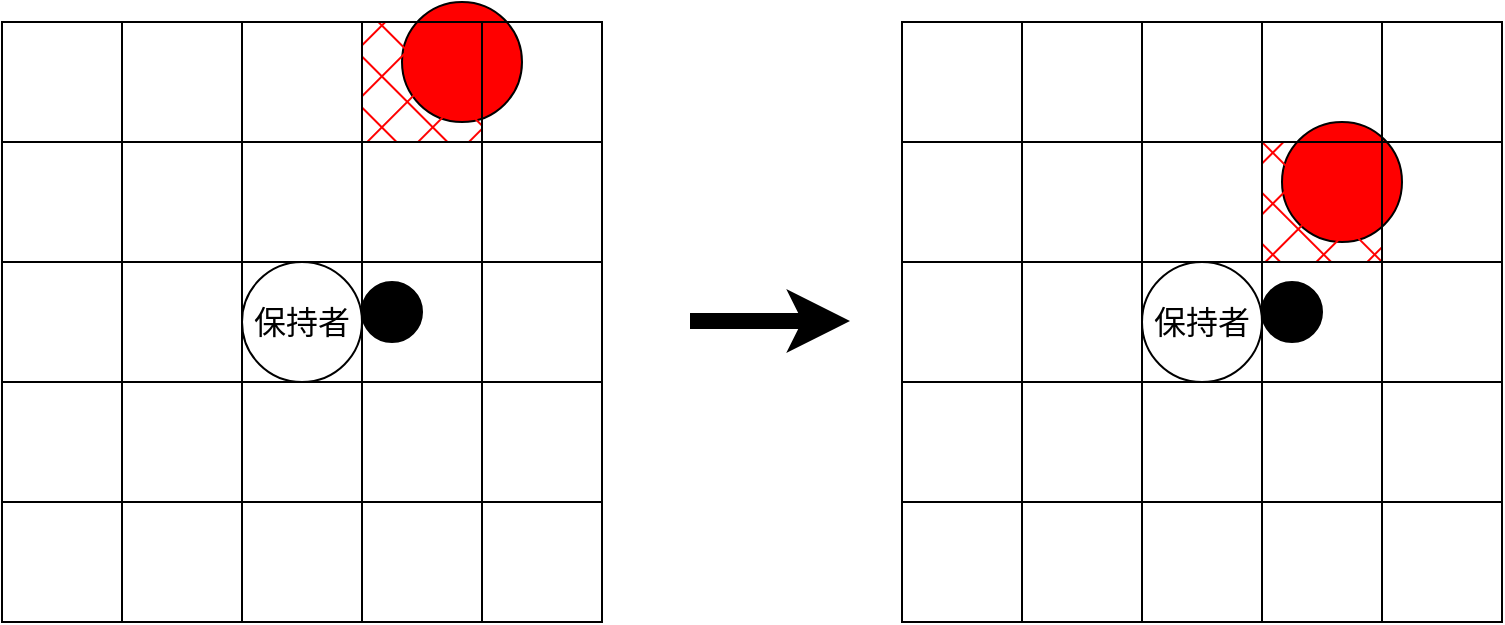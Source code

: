 <mxfile version="20.5.1" type="github">
  <diagram id="RNrVNuhjxLBRC23HDkbe" name="ページ1">
    <mxGraphModel dx="1185" dy="608" grid="1" gridSize="10" guides="1" tooltips="1" connect="1" arrows="1" fold="1" page="1" pageScale="1" pageWidth="827" pageHeight="1169" math="0" shadow="0">
      <root>
        <mxCell id="0" />
        <mxCell id="1" parent="0" />
        <mxCell id="s_BG81dDCD-SERmxrYUa-1" value="&lt;font style=&quot;font-size: 16px;&quot;&gt;保持者&lt;/font&gt;" style="ellipse;whiteSpace=wrap;html=1;aspect=fixed;" vertex="1" parent="1">
          <mxGeometry x="150" y="350" width="60" height="60" as="geometry" />
        </mxCell>
        <mxCell id="s_BG81dDCD-SERmxrYUa-17" value="" style="ellipse;whiteSpace=wrap;html=1;aspect=fixed;fillColor=#F00;" vertex="1" parent="1">
          <mxGeometry x="230" y="220" width="60" height="60" as="geometry" />
        </mxCell>
        <mxCell id="s_BG81dDCD-SERmxrYUa-18" value="" style="ellipse;whiteSpace=wrap;html=1;aspect=fixed;fontSize=16;fillColor=#000;" vertex="1" parent="1">
          <mxGeometry x="210" y="360" width="30" height="30" as="geometry" />
        </mxCell>
        <mxCell id="s_BG81dDCD-SERmxrYUa-130" value="" style="group" vertex="1" connectable="0" parent="1">
          <mxGeometry x="30" y="230" width="300" height="300" as="geometry" />
        </mxCell>
        <mxCell id="s_BG81dDCD-SERmxrYUa-131" value="" style="rounded=0;whiteSpace=wrap;html=1;fillColor=none;" vertex="1" parent="s_BG81dDCD-SERmxrYUa-130">
          <mxGeometry x="120" y="60" width="60" height="60" as="geometry" />
        </mxCell>
        <mxCell id="s_BG81dDCD-SERmxrYUa-132" value="" style="rounded=0;whiteSpace=wrap;html=1;fillColor=none;fillStyle=cross-hatch;" vertex="1" parent="s_BG81dDCD-SERmxrYUa-130">
          <mxGeometry x="60" y="60" width="60" height="60" as="geometry" />
        </mxCell>
        <mxCell id="s_BG81dDCD-SERmxrYUa-133" value="" style="rounded=0;whiteSpace=wrap;html=1;fillColor=none;" vertex="1" parent="s_BG81dDCD-SERmxrYUa-130">
          <mxGeometry x="180" y="60" width="60" height="60" as="geometry" />
        </mxCell>
        <mxCell id="s_BG81dDCD-SERmxrYUa-134" value="" style="rounded=0;whiteSpace=wrap;html=1;fillColor=none;" vertex="1" parent="s_BG81dDCD-SERmxrYUa-130">
          <mxGeometry x="180" y="120" width="60" height="60" as="geometry" />
        </mxCell>
        <mxCell id="s_BG81dDCD-SERmxrYUa-135" value="" style="rounded=0;whiteSpace=wrap;html=1;fillColor=none;" vertex="1" parent="s_BG81dDCD-SERmxrYUa-130">
          <mxGeometry x="120" y="120" width="60" height="60" as="geometry" />
        </mxCell>
        <mxCell id="s_BG81dDCD-SERmxrYUa-136" value="" style="rounded=0;whiteSpace=wrap;html=1;fillColor=none;" vertex="1" parent="s_BG81dDCD-SERmxrYUa-130">
          <mxGeometry x="60" y="120" width="60" height="60" as="geometry" />
        </mxCell>
        <mxCell id="s_BG81dDCD-SERmxrYUa-137" value="" style="rounded=0;whiteSpace=wrap;html=1;fillColor=none;" vertex="1" parent="s_BG81dDCD-SERmxrYUa-130">
          <mxGeometry x="60" y="180" width="60" height="60" as="geometry" />
        </mxCell>
        <mxCell id="s_BG81dDCD-SERmxrYUa-138" value="" style="rounded=0;whiteSpace=wrap;html=1;fillColor=none;" vertex="1" parent="s_BG81dDCD-SERmxrYUa-130">
          <mxGeometry x="120" y="180" width="60" height="60" as="geometry" />
        </mxCell>
        <mxCell id="s_BG81dDCD-SERmxrYUa-139" value="" style="rounded=0;whiteSpace=wrap;html=1;fillColor=none;" vertex="1" parent="s_BG81dDCD-SERmxrYUa-130">
          <mxGeometry x="180" y="180" width="60" height="60" as="geometry" />
        </mxCell>
        <mxCell id="s_BG81dDCD-SERmxrYUa-140" value="" style="rounded=0;whiteSpace=wrap;html=1;fillColor=none;fillStyle=cross-hatch;" vertex="1" parent="s_BG81dDCD-SERmxrYUa-130">
          <mxGeometry x="240" y="180" width="60" height="60" as="geometry" />
        </mxCell>
        <mxCell id="s_BG81dDCD-SERmxrYUa-141" value="" style="rounded=0;whiteSpace=wrap;html=1;fillColor=none;fillStyle=cross-hatch;" vertex="1" parent="s_BG81dDCD-SERmxrYUa-130">
          <mxGeometry x="240" y="120" width="60" height="60" as="geometry" />
        </mxCell>
        <mxCell id="s_BG81dDCD-SERmxrYUa-142" value="" style="rounded=0;whiteSpace=wrap;html=1;fillColor=none;fillStyle=cross-hatch;" vertex="1" parent="s_BG81dDCD-SERmxrYUa-130">
          <mxGeometry x="240" y="60" width="60" height="60" as="geometry" />
        </mxCell>
        <mxCell id="s_BG81dDCD-SERmxrYUa-143" value="" style="rounded=0;whiteSpace=wrap;html=1;fillColor=none;fillStyle=cross-hatch;" vertex="1" parent="s_BG81dDCD-SERmxrYUa-130">
          <mxGeometry x="60" y="240" width="60" height="60" as="geometry" />
        </mxCell>
        <mxCell id="s_BG81dDCD-SERmxrYUa-144" value="" style="rounded=0;whiteSpace=wrap;html=1;fillColor=none;fillStyle=cross-hatch;" vertex="1" parent="s_BG81dDCD-SERmxrYUa-130">
          <mxGeometry x="120" y="240" width="60" height="60" as="geometry" />
        </mxCell>
        <mxCell id="s_BG81dDCD-SERmxrYUa-145" value="" style="rounded=0;whiteSpace=wrap;html=1;fillColor=none;fillStyle=cross-hatch;" vertex="1" parent="s_BG81dDCD-SERmxrYUa-130">
          <mxGeometry x="180" y="240" width="60" height="60" as="geometry" />
        </mxCell>
        <mxCell id="s_BG81dDCD-SERmxrYUa-146" value="" style="rounded=0;whiteSpace=wrap;html=1;fillColor=none;fillStyle=cross-hatch;" vertex="1" parent="s_BG81dDCD-SERmxrYUa-130">
          <mxGeometry y="60" width="60" height="60" as="geometry" />
        </mxCell>
        <mxCell id="s_BG81dDCD-SERmxrYUa-147" value="" style="rounded=0;whiteSpace=wrap;html=1;fillColor=none;fillStyle=cross-hatch;" vertex="1" parent="s_BG81dDCD-SERmxrYUa-130">
          <mxGeometry y="120" width="60" height="60" as="geometry" />
        </mxCell>
        <mxCell id="s_BG81dDCD-SERmxrYUa-148" value="" style="rounded=0;whiteSpace=wrap;html=1;fillColor=none;fillStyle=cross-hatch;" vertex="1" parent="s_BG81dDCD-SERmxrYUa-130">
          <mxGeometry y="180" width="60" height="60" as="geometry" />
        </mxCell>
        <mxCell id="s_BG81dDCD-SERmxrYUa-149" value="" style="rounded=0;whiteSpace=wrap;html=1;fillColor=#F00;fillStyle=cross-hatch;" vertex="1" parent="s_BG81dDCD-SERmxrYUa-130">
          <mxGeometry x="180" width="60" height="60" as="geometry" />
        </mxCell>
        <mxCell id="s_BG81dDCD-SERmxrYUa-150" value="" style="rounded=0;whiteSpace=wrap;html=1;fillColor=none;fillStyle=cross-hatch;" vertex="1" parent="s_BG81dDCD-SERmxrYUa-130">
          <mxGeometry x="120" width="60" height="60" as="geometry" />
        </mxCell>
        <mxCell id="s_BG81dDCD-SERmxrYUa-151" value="" style="rounded=0;whiteSpace=wrap;html=1;fillColor=none;fillStyle=cross-hatch;" vertex="1" parent="s_BG81dDCD-SERmxrYUa-130">
          <mxGeometry x="60" width="60" height="60" as="geometry" />
        </mxCell>
        <mxCell id="s_BG81dDCD-SERmxrYUa-152" value="" style="rounded=0;whiteSpace=wrap;html=1;fillColor=none;fillStyle=cross-hatch;" vertex="1" parent="s_BG81dDCD-SERmxrYUa-130">
          <mxGeometry x="240" width="60" height="60" as="geometry" />
        </mxCell>
        <mxCell id="s_BG81dDCD-SERmxrYUa-153" value="" style="rounded=0;whiteSpace=wrap;html=1;fillColor=none;fillStyle=cross-hatch;" vertex="1" parent="s_BG81dDCD-SERmxrYUa-130">
          <mxGeometry width="60" height="60" as="geometry" />
        </mxCell>
        <mxCell id="s_BG81dDCD-SERmxrYUa-154" value="" style="rounded=0;whiteSpace=wrap;html=1;fillColor=none;fillStyle=cross-hatch;" vertex="1" parent="s_BG81dDCD-SERmxrYUa-130">
          <mxGeometry y="240" width="60" height="60" as="geometry" />
        </mxCell>
        <mxCell id="s_BG81dDCD-SERmxrYUa-155" value="" style="rounded=0;whiteSpace=wrap;html=1;fillColor=none;fillStyle=cross-hatch;" vertex="1" parent="s_BG81dDCD-SERmxrYUa-130">
          <mxGeometry x="240" y="240" width="60" height="60" as="geometry" />
        </mxCell>
        <mxCell id="s_BG81dDCD-SERmxrYUa-179" value="&lt;font style=&quot;font-size: 16px;&quot;&gt;保持者&lt;/font&gt;" style="ellipse;whiteSpace=wrap;html=1;aspect=fixed;" vertex="1" parent="1">
          <mxGeometry x="600" y="350" width="60" height="60" as="geometry" />
        </mxCell>
        <mxCell id="s_BG81dDCD-SERmxrYUa-181" value="" style="ellipse;whiteSpace=wrap;html=1;aspect=fixed;fontSize=16;fillColor=#000;" vertex="1" parent="1">
          <mxGeometry x="660" y="360" width="30" height="30" as="geometry" />
        </mxCell>
        <mxCell id="s_BG81dDCD-SERmxrYUa-182" value="" style="group" vertex="1" connectable="0" parent="1">
          <mxGeometry x="480" y="230" width="300" height="300" as="geometry" />
        </mxCell>
        <mxCell id="s_BG81dDCD-SERmxrYUa-180" value="" style="ellipse;whiteSpace=wrap;html=1;aspect=fixed;fillColor=#F00;" vertex="1" parent="s_BG81dDCD-SERmxrYUa-182">
          <mxGeometry x="190" y="50" width="60" height="60" as="geometry" />
        </mxCell>
        <mxCell id="s_BG81dDCD-SERmxrYUa-183" value="" style="rounded=0;whiteSpace=wrap;html=1;fillColor=none;" vertex="1" parent="s_BG81dDCD-SERmxrYUa-182">
          <mxGeometry x="120" y="60" width="60" height="60" as="geometry" />
        </mxCell>
        <mxCell id="s_BG81dDCD-SERmxrYUa-184" value="" style="rounded=0;whiteSpace=wrap;html=1;fillColor=none;fillStyle=cross-hatch;" vertex="1" parent="s_BG81dDCD-SERmxrYUa-182">
          <mxGeometry x="60" y="60" width="60" height="60" as="geometry" />
        </mxCell>
        <mxCell id="s_BG81dDCD-SERmxrYUa-185" value="" style="rounded=0;whiteSpace=wrap;html=1;fillColor=#FF0000;fillStyle=cross-hatch;" vertex="1" parent="s_BG81dDCD-SERmxrYUa-182">
          <mxGeometry x="180" y="60" width="60" height="60" as="geometry" />
        </mxCell>
        <mxCell id="s_BG81dDCD-SERmxrYUa-186" value="" style="rounded=0;whiteSpace=wrap;html=1;fillColor=none;" vertex="1" parent="s_BG81dDCD-SERmxrYUa-182">
          <mxGeometry x="180" y="120" width="60" height="60" as="geometry" />
        </mxCell>
        <mxCell id="s_BG81dDCD-SERmxrYUa-187" value="" style="rounded=0;whiteSpace=wrap;html=1;fillColor=none;" vertex="1" parent="s_BG81dDCD-SERmxrYUa-182">
          <mxGeometry x="120" y="120" width="60" height="60" as="geometry" />
        </mxCell>
        <mxCell id="s_BG81dDCD-SERmxrYUa-188" value="" style="rounded=0;whiteSpace=wrap;html=1;fillColor=none;" vertex="1" parent="s_BG81dDCD-SERmxrYUa-182">
          <mxGeometry x="60" y="120" width="60" height="60" as="geometry" />
        </mxCell>
        <mxCell id="s_BG81dDCD-SERmxrYUa-189" value="" style="rounded=0;whiteSpace=wrap;html=1;fillColor=none;" vertex="1" parent="s_BG81dDCD-SERmxrYUa-182">
          <mxGeometry x="60" y="180" width="60" height="60" as="geometry" />
        </mxCell>
        <mxCell id="s_BG81dDCD-SERmxrYUa-190" value="" style="rounded=0;whiteSpace=wrap;html=1;fillColor=none;" vertex="1" parent="s_BG81dDCD-SERmxrYUa-182">
          <mxGeometry x="120" y="180" width="60" height="60" as="geometry" />
        </mxCell>
        <mxCell id="s_BG81dDCD-SERmxrYUa-191" value="" style="rounded=0;whiteSpace=wrap;html=1;fillColor=none;" vertex="1" parent="s_BG81dDCD-SERmxrYUa-182">
          <mxGeometry x="180" y="180" width="60" height="60" as="geometry" />
        </mxCell>
        <mxCell id="s_BG81dDCD-SERmxrYUa-192" value="" style="rounded=0;whiteSpace=wrap;html=1;fillColor=none;fillStyle=cross-hatch;" vertex="1" parent="s_BG81dDCD-SERmxrYUa-182">
          <mxGeometry x="240" y="180" width="60" height="60" as="geometry" />
        </mxCell>
        <mxCell id="s_BG81dDCD-SERmxrYUa-193" value="" style="rounded=0;whiteSpace=wrap;html=1;fillColor=none;fillStyle=cross-hatch;" vertex="1" parent="s_BG81dDCD-SERmxrYUa-182">
          <mxGeometry x="240" y="120" width="60" height="60" as="geometry" />
        </mxCell>
        <mxCell id="s_BG81dDCD-SERmxrYUa-194" value="" style="rounded=0;whiteSpace=wrap;html=1;fillColor=none;fillStyle=cross-hatch;" vertex="1" parent="s_BG81dDCD-SERmxrYUa-182">
          <mxGeometry x="240" y="60" width="60" height="60" as="geometry" />
        </mxCell>
        <mxCell id="s_BG81dDCD-SERmxrYUa-195" value="" style="rounded=0;whiteSpace=wrap;html=1;fillColor=none;fillStyle=cross-hatch;" vertex="1" parent="s_BG81dDCD-SERmxrYUa-182">
          <mxGeometry x="60" y="240" width="60" height="60" as="geometry" />
        </mxCell>
        <mxCell id="s_BG81dDCD-SERmxrYUa-196" value="" style="rounded=0;whiteSpace=wrap;html=1;fillColor=none;fillStyle=cross-hatch;" vertex="1" parent="s_BG81dDCD-SERmxrYUa-182">
          <mxGeometry x="120" y="240" width="60" height="60" as="geometry" />
        </mxCell>
        <mxCell id="s_BG81dDCD-SERmxrYUa-197" value="" style="rounded=0;whiteSpace=wrap;html=1;fillColor=none;fillStyle=cross-hatch;" vertex="1" parent="s_BG81dDCD-SERmxrYUa-182">
          <mxGeometry x="180" y="240" width="60" height="60" as="geometry" />
        </mxCell>
        <mxCell id="s_BG81dDCD-SERmxrYUa-198" value="" style="rounded=0;whiteSpace=wrap;html=1;fillColor=none;fillStyle=cross-hatch;" vertex="1" parent="s_BG81dDCD-SERmxrYUa-182">
          <mxGeometry y="60" width="60" height="60" as="geometry" />
        </mxCell>
        <mxCell id="s_BG81dDCD-SERmxrYUa-199" value="" style="rounded=0;whiteSpace=wrap;html=1;fillColor=none;fillStyle=cross-hatch;" vertex="1" parent="s_BG81dDCD-SERmxrYUa-182">
          <mxGeometry y="120" width="60" height="60" as="geometry" />
        </mxCell>
        <mxCell id="s_BG81dDCD-SERmxrYUa-200" value="" style="rounded=0;whiteSpace=wrap;html=1;fillColor=none;fillStyle=cross-hatch;" vertex="1" parent="s_BG81dDCD-SERmxrYUa-182">
          <mxGeometry y="180" width="60" height="60" as="geometry" />
        </mxCell>
        <mxCell id="s_BG81dDCD-SERmxrYUa-201" value="" style="rounded=0;whiteSpace=wrap;html=1;fillColor=none;fillStyle=cross-hatch;" vertex="1" parent="s_BG81dDCD-SERmxrYUa-182">
          <mxGeometry x="180" width="60" height="60" as="geometry" />
        </mxCell>
        <mxCell id="s_BG81dDCD-SERmxrYUa-202" value="" style="rounded=0;whiteSpace=wrap;html=1;fillColor=none;fillStyle=cross-hatch;" vertex="1" parent="s_BG81dDCD-SERmxrYUa-182">
          <mxGeometry x="120" width="60" height="60" as="geometry" />
        </mxCell>
        <mxCell id="s_BG81dDCD-SERmxrYUa-203" value="" style="rounded=0;whiteSpace=wrap;html=1;fillColor=none;fillStyle=cross-hatch;" vertex="1" parent="s_BG81dDCD-SERmxrYUa-182">
          <mxGeometry x="60" width="60" height="60" as="geometry" />
        </mxCell>
        <mxCell id="s_BG81dDCD-SERmxrYUa-204" value="" style="rounded=0;whiteSpace=wrap;html=1;fillColor=none;fillStyle=cross-hatch;" vertex="1" parent="s_BG81dDCD-SERmxrYUa-182">
          <mxGeometry x="240" width="60" height="60" as="geometry" />
        </mxCell>
        <mxCell id="s_BG81dDCD-SERmxrYUa-205" value="" style="rounded=0;whiteSpace=wrap;html=1;fillColor=none;fillStyle=cross-hatch;" vertex="1" parent="s_BG81dDCD-SERmxrYUa-182">
          <mxGeometry width="60" height="60" as="geometry" />
        </mxCell>
        <mxCell id="s_BG81dDCD-SERmxrYUa-206" value="" style="rounded=0;whiteSpace=wrap;html=1;fillColor=none;fillStyle=cross-hatch;" vertex="1" parent="s_BG81dDCD-SERmxrYUa-182">
          <mxGeometry y="240" width="60" height="60" as="geometry" />
        </mxCell>
        <mxCell id="s_BG81dDCD-SERmxrYUa-207" value="" style="rounded=0;whiteSpace=wrap;html=1;fillColor=none;fillStyle=cross-hatch;" vertex="1" parent="s_BG81dDCD-SERmxrYUa-182">
          <mxGeometry x="240" y="240" width="60" height="60" as="geometry" />
        </mxCell>
        <mxCell id="s_BG81dDCD-SERmxrYUa-208" value="" style="endArrow=classic;html=1;rounded=0;fontSize=16;strokeWidth=8;" edge="1" parent="1">
          <mxGeometry width="50" height="50" relative="1" as="geometry">
            <mxPoint x="374" y="379.5" as="sourcePoint" />
            <mxPoint x="454" y="379.5" as="targetPoint" />
          </mxGeometry>
        </mxCell>
      </root>
    </mxGraphModel>
  </diagram>
</mxfile>
